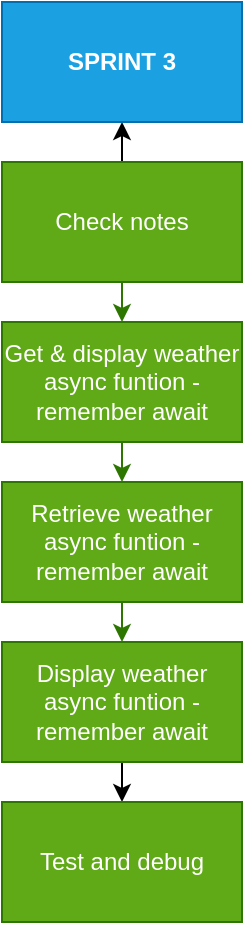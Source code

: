 <mxfile>
    <diagram id="E6V8j0w-vBIpboRmQFHI" name="Page-1">
        <mxGraphModel dx="878" dy="779" grid="1" gridSize="10" guides="1" tooltips="1" connect="1" arrows="1" fold="1" page="1" pageScale="1" pageWidth="850" pageHeight="1100" math="0" shadow="0">
            <root>
                <mxCell id="0"/>
                <mxCell id="1" parent="0"/>
                <mxCell id="2" value="" style="edgeStyle=none;html=1;fillColor=#60a917;strokeColor=#2D7600;" parent="1" source="4" target="6" edge="1">
                    <mxGeometry relative="1" as="geometry"/>
                </mxCell>
                <mxCell id="3" value="" style="edgeStyle=none;html=1;" parent="1" source="4" target="10" edge="1">
                    <mxGeometry relative="1" as="geometry"/>
                </mxCell>
                <mxCell id="4" value="Check notes" style="rounded=0;whiteSpace=wrap;html=1;fillColor=#60a917;fontColor=#ffffff;strokeColor=#2D7600;" parent="1" vertex="1">
                    <mxGeometry x="360" y="160" width="120" height="60" as="geometry"/>
                </mxCell>
                <mxCell id="5" value="" style="edgeStyle=none;html=1;fillColor=#60a917;strokeColor=#2D7600;" parent="1" source="6" target="8" edge="1">
                    <mxGeometry relative="1" as="geometry"/>
                </mxCell>
                <mxCell id="6" value="Get &amp;amp; display weather async funtion - remember await" style="rounded=0;whiteSpace=wrap;html=1;fillColor=#60a917;fontColor=#ffffff;strokeColor=#2D7600;" parent="1" vertex="1">
                    <mxGeometry x="360" y="240" width="120" height="60" as="geometry"/>
                </mxCell>
                <mxCell id="7" value="" style="edgeStyle=none;html=1;fillColor=#60a917;strokeColor=#2D7600;" parent="1" source="8" target="9" edge="1">
                    <mxGeometry relative="1" as="geometry"/>
                </mxCell>
                <mxCell id="8" value="Retrieve weather async funtion - remember await" style="rounded=0;whiteSpace=wrap;html=1;fillColor=#60a917;fontColor=#ffffff;strokeColor=#2D7600;" parent="1" vertex="1">
                    <mxGeometry x="360" y="320" width="120" height="60" as="geometry"/>
                </mxCell>
                <mxCell id="12" value="" style="edgeStyle=none;html=1;" edge="1" parent="1" source="9" target="11">
                    <mxGeometry relative="1" as="geometry"/>
                </mxCell>
                <mxCell id="9" value="Display weather async funtion - remember await" style="rounded=0;whiteSpace=wrap;html=1;fillColor=#60a917;fontColor=#ffffff;strokeColor=#2D7600;" parent="1" vertex="1">
                    <mxGeometry x="360" y="400" width="120" height="60" as="geometry"/>
                </mxCell>
                <mxCell id="10" value="&lt;font color=&quot;#ffffff&quot;&gt;&lt;b&gt;SPRINT 3&lt;/b&gt;&lt;/font&gt;" style="whiteSpace=wrap;html=1;rounded=0;fillColor=#1ba1e2;fontColor=#000000;strokeColor=#006EAF;" parent="1" vertex="1">
                    <mxGeometry x="360" y="80" width="120" height="60" as="geometry"/>
                </mxCell>
                <mxCell id="11" value="Test and debug" style="whiteSpace=wrap;html=1;fillColor=#60a917;strokeColor=#2D7600;fontColor=#ffffff;rounded=0;" vertex="1" parent="1">
                    <mxGeometry x="360" y="480" width="120" height="60" as="geometry"/>
                </mxCell>
            </root>
        </mxGraphModel>
    </diagram>
</mxfile>